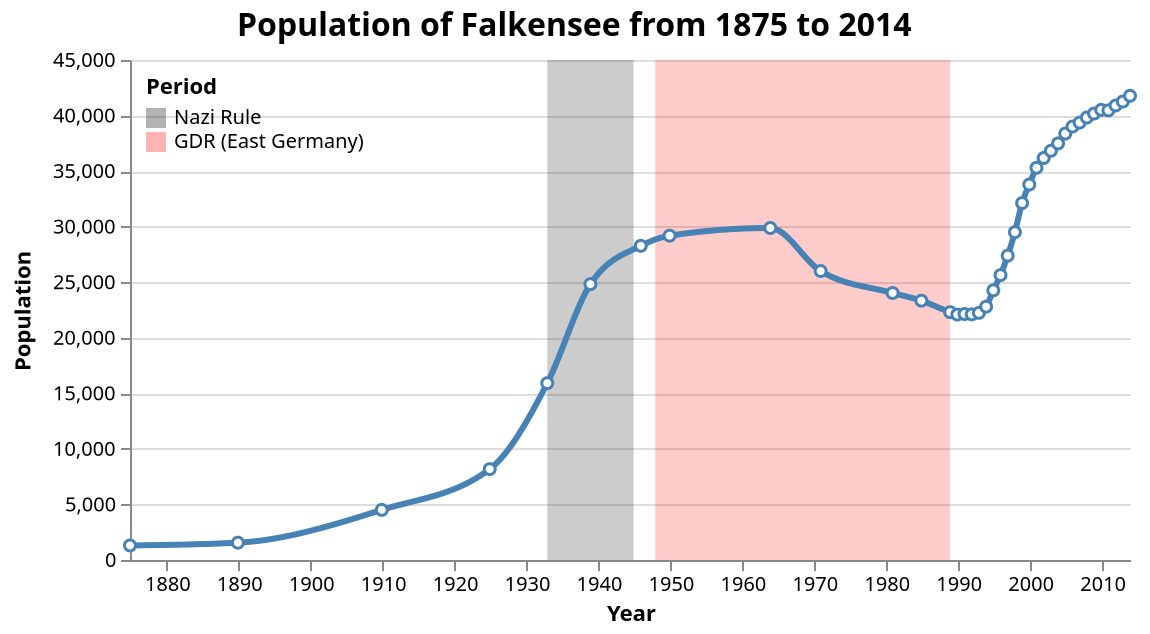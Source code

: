 {
  "$schema": "https://vega.github.io/schema/vega/v5.json",
  "description": "An annotated line chart of the population of Falkensee, Germany.",
  "width": 500,
  "height": 250,
  "padding": 5,
  "config": {
    "title": {
      "fontSize": 16
    }
  },

  "title": {
    "text": { "signal": "'Population of Falkensee from ' + years[0] + ' to ' + years[1]" }
  },

  "data": [
    {
      "name": "table",
      "values": [
        { "year": 1875, "population": 1309 },
        { "year": 1890, "population": 1558 },
        { "year": 1910, "population": 4512 },
        { "year": 1925, "population": 8180 },
        { "year": 1933, "population": 15915 },
        { "year": 1939, "population": 24824 },
        { "year": 1946, "population": 28275 },
        { "year": 1950, "population": 29189 },
        { "year": 1964, "population": 29881 },
        { "year": 1971, "population": 26007 },
        { "year": 1981, "population": 24029 },
        { "year": 1985, "population": 23340 },
        { "year": 1989, "population": 22307 },
        { "year": 1990, "population": 22087 },
        { "year": 1991, "population": 22139 },
        { "year": 1992, "population": 22105 },
        { "year": 1993, "population": 22242 },
        { "year": 1994, "population": 22801 },
        { "year": 1995, "population": 24273 },
        { "year": 1996, "population": 25640 },
        { "year": 1997, "population": 27393 },
        { "year": 1998, "population": 29505 },
        { "year": 1999, "population": 32124 },
        { "year": 2000, "population": 33791 },
        { "year": 2001, "population": 35297 },
        { "year": 2002, "population": 36179 },
        { "year": 2003, "population": 36829 },
        { "year": 2004, "population": 37493 },
        { "year": 2005, "population": 38376 },
        { "year": 2006, "population": 39008 },
        { "year": 2007, "population": 39366 },
        { "year": 2008, "population": 39821 },
        { "year": 2009, "population": 40179 },
        { "year": 2010, "population": 40511 },
        { "year": 2011, "population": 40465 },
        { "year": 2012, "population": 40905 },
        { "year": 2013, "population": 41258 },
        { "year": 2014, "population": 41777 }
      ],
      "transform": [
        {
          "type": "extent",
          "field": "year",
          "signal": "years"
        }
      ]
    },
    {
      "name": "annotation",
      "values": [
        {
          "start": 1933,
          "end": 1945,
          "text": "Nazi Rule"
        },
        {
          "start": 1948,
          "end": 1989,
          "text": "GDR (East Germany)"
        }
      ]
    }
  ],

  "scales": [
    {
      "name": "x",
      "type": "linear",
      "range": "width",
      "zero": false,
      "domain": { "data": "table", "field": "year" }
    },
    {
      "name": "y",
      "type": "linear",
      "range": "height",
      "nice": true,
      "zero": true,
      "domain": { "data": "table", "field": "population" }
    },
    {
      "name": "color",
      "type": "ordinal",
      "domain": { "data": "annotation", "field": "text" },
      "range": ["black", "red"]
    }
  ],

  "axes": [
    {
      "orient": "left",
      "scale": "y",
      "title": "Population",
      "titlePadding": 10,
      "grid": true
    },
    {
      "orient": "bottom",
      "scale": "x",
      "format": "d",
      "title": "Year",
      "tickCount": 15
    }
  ],

  "marks": [
    {
      "type": "rect",
      "from": { "data": "annotation" },
      "encode": {
        "enter": {
          "x": { "scale": "x", "field": "start" },
          "x2": { "scale": "x", "field": "end" },
          "y": { "value": 0 },
          "y2": { "signal": "height" },
          "fill": { "scale": "color", "field": "text" },
          "opacity": { "value": 0.2 }
        }
      }
    },
    {
      "type": "line",
      "from": { "data": "table" },
      "encode": {
        "enter": {
          "interpolate": { "value": "monotone" },
          "x": { "scale": "x", "field": "year" },
          "y": { "scale": "y", "field": "population" },
          "stroke": { "value": "steelblue" },
          "strokeWidth": { "value": 3 }
        }
      }
    },
    {
      "type": "symbol",
      "from": { "data": "table" },
      "encode": {
        "enter": {
          "x": { "scale": "x", "field": "year" },
          "y": { "scale": "y", "field": "population" },
          "stroke": { "value": "steelblue" },
          "strokeWidth": { "value": 1.5 },
          "fill": { "value": "white" },
          "size": { "value": 30 }
        }
      }
    }
  ],

  "legends": [
    {
      "fill": "color",
      "title": "Period",
      "orient": "top-left",
      "offset": 8,
      "encode": {
        "symbols": {
          "update": {
            "strokeWidth": { "value": 0 },
            "shape": { "value": "square" },
            "opacity": { "value": 0.3 }
          }
        }
      }
    }
  ]
}
